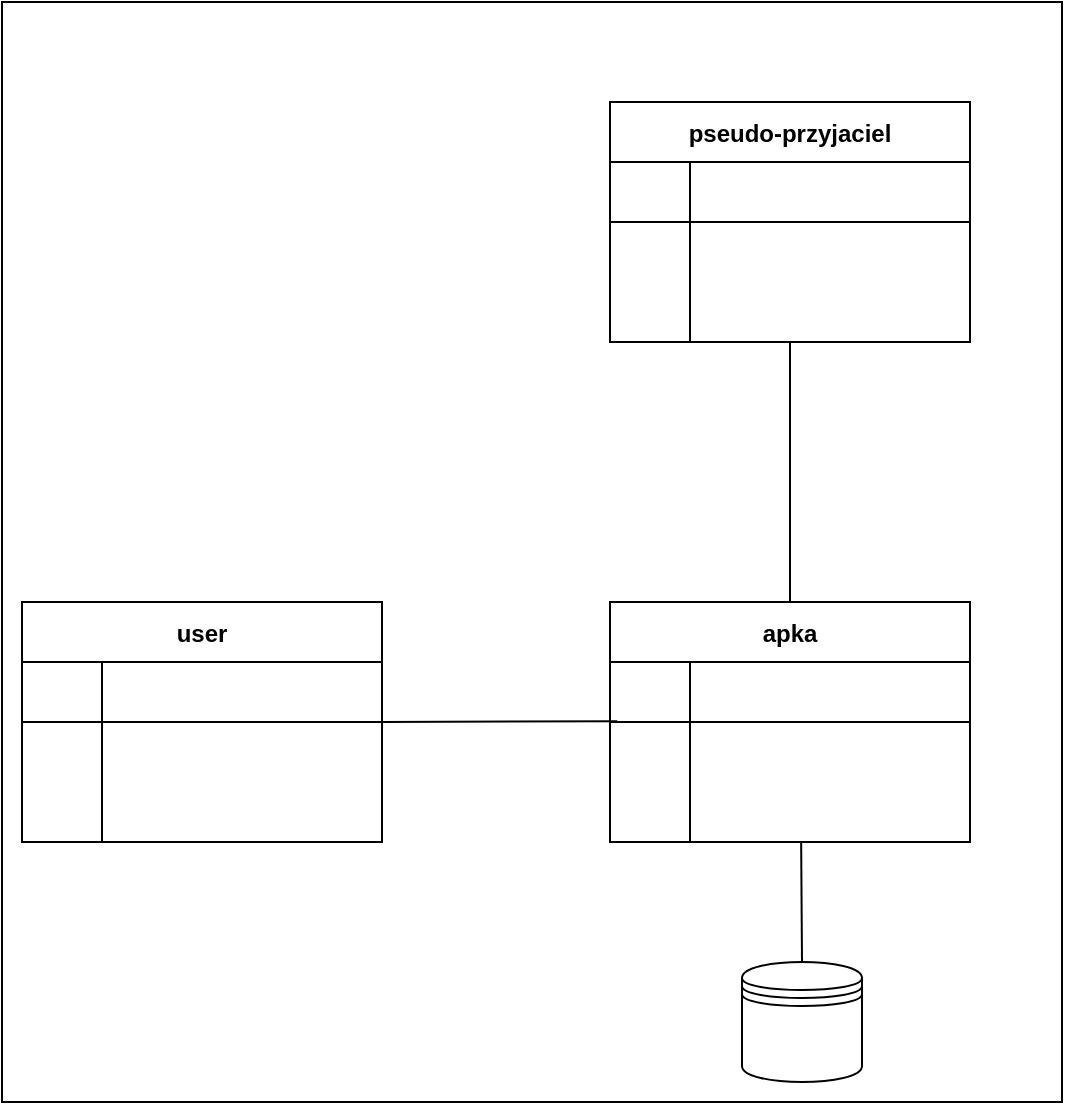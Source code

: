 <mxfile version="15.8.8" type="device"><diagram id="A4pZKnP3bgvyqFlx9PBE" name="Page-1"><mxGraphModel dx="1038" dy="1748" grid="1" gridSize="10" guides="1" tooltips="1" connect="1" arrows="1" fold="1" page="1" pageScale="1" pageWidth="827" pageHeight="1169" math="0" shadow="0"><root><mxCell id="0"/><mxCell id="1" parent="0"/><mxCell id="HQ4p00p7IpcMCug2-yBE-41" value="" style="rounded=0;whiteSpace=wrap;html=1;" vertex="1" parent="1"><mxGeometry x="20" y="-700" width="530" height="550" as="geometry"/></mxCell><mxCell id="HQ4p00p7IpcMCug2-yBE-4" value="apka" style="shape=table;startSize=30;container=1;collapsible=0;childLayout=tableLayout;fixedRows=1;rowLines=0;fontStyle=1;align=center;pointerEvents=1;" vertex="1" parent="1"><mxGeometry x="324" y="-400" width="180" height="120" as="geometry"/></mxCell><mxCell id="HQ4p00p7IpcMCug2-yBE-5" value="" style="shape=partialRectangle;html=1;whiteSpace=wrap;collapsible=0;dropTarget=0;pointerEvents=1;fillColor=none;top=0;left=0;bottom=1;right=0;points=[[0,0.5],[1,0.5]];portConstraint=eastwest;" vertex="1" parent="HQ4p00p7IpcMCug2-yBE-4"><mxGeometry y="30" width="180" height="30" as="geometry"/></mxCell><mxCell id="HQ4p00p7IpcMCug2-yBE-6" value="" style="shape=partialRectangle;html=1;whiteSpace=wrap;connectable=0;fillColor=none;top=0;left=0;bottom=0;right=0;overflow=hidden;pointerEvents=1;" vertex="1" parent="HQ4p00p7IpcMCug2-yBE-5"><mxGeometry width="40" height="30" as="geometry"><mxRectangle width="40" height="30" as="alternateBounds"/></mxGeometry></mxCell><mxCell id="HQ4p00p7IpcMCug2-yBE-7" value="" style="shape=partialRectangle;html=1;whiteSpace=wrap;connectable=0;fillColor=none;top=0;left=0;bottom=0;right=0;align=left;spacingLeft=6;overflow=hidden;pointerEvents=1;" vertex="1" parent="HQ4p00p7IpcMCug2-yBE-5"><mxGeometry x="40" width="140" height="30" as="geometry"><mxRectangle width="140" height="30" as="alternateBounds"/></mxGeometry></mxCell><mxCell id="HQ4p00p7IpcMCug2-yBE-8" value="" style="shape=partialRectangle;html=1;whiteSpace=wrap;collapsible=0;dropTarget=0;pointerEvents=1;fillColor=none;top=0;left=0;bottom=0;right=0;points=[[0,0.5],[1,0.5]];portConstraint=eastwest;" vertex="1" parent="HQ4p00p7IpcMCug2-yBE-4"><mxGeometry y="60" width="180" height="30" as="geometry"/></mxCell><mxCell id="HQ4p00p7IpcMCug2-yBE-9" value="" style="shape=partialRectangle;html=1;whiteSpace=wrap;connectable=0;fillColor=none;top=0;left=0;bottom=0;right=0;overflow=hidden;pointerEvents=1;" vertex="1" parent="HQ4p00p7IpcMCug2-yBE-8"><mxGeometry width="40" height="30" as="geometry"><mxRectangle width="40" height="30" as="alternateBounds"/></mxGeometry></mxCell><mxCell id="HQ4p00p7IpcMCug2-yBE-10" value="" style="shape=partialRectangle;html=1;whiteSpace=wrap;connectable=0;fillColor=none;top=0;left=0;bottom=0;right=0;align=left;spacingLeft=6;overflow=hidden;pointerEvents=1;" vertex="1" parent="HQ4p00p7IpcMCug2-yBE-8"><mxGeometry x="40" width="140" height="30" as="geometry"><mxRectangle width="140" height="30" as="alternateBounds"/></mxGeometry></mxCell><mxCell id="HQ4p00p7IpcMCug2-yBE-11" value="" style="shape=partialRectangle;html=1;whiteSpace=wrap;collapsible=0;dropTarget=0;pointerEvents=1;fillColor=none;top=0;left=0;bottom=0;right=0;points=[[0,0.5],[1,0.5]];portConstraint=eastwest;" vertex="1" parent="HQ4p00p7IpcMCug2-yBE-4"><mxGeometry y="90" width="180" height="30" as="geometry"/></mxCell><mxCell id="HQ4p00p7IpcMCug2-yBE-12" value="" style="shape=partialRectangle;html=1;whiteSpace=wrap;connectable=0;fillColor=none;top=0;left=0;bottom=0;right=0;overflow=hidden;pointerEvents=1;" vertex="1" parent="HQ4p00p7IpcMCug2-yBE-11"><mxGeometry width="40" height="30" as="geometry"><mxRectangle width="40" height="30" as="alternateBounds"/></mxGeometry></mxCell><mxCell id="HQ4p00p7IpcMCug2-yBE-13" value="" style="shape=partialRectangle;html=1;whiteSpace=wrap;connectable=0;fillColor=none;top=0;left=0;bottom=0;right=0;align=left;spacingLeft=6;overflow=hidden;pointerEvents=1;" vertex="1" parent="HQ4p00p7IpcMCug2-yBE-11"><mxGeometry x="40" width="140" height="30" as="geometry"><mxRectangle width="140" height="30" as="alternateBounds"/></mxGeometry></mxCell><mxCell id="HQ4p00p7IpcMCug2-yBE-14" value="" style="endArrow=none;html=1;rounded=0;exitX=0.5;exitY=0;exitDx=0;exitDy=0;" edge="1" parent="1" source="HQ4p00p7IpcMCug2-yBE-4" target="HQ4p00p7IpcMCug2-yBE-22"><mxGeometry width="50" height="50" relative="1" as="geometry"><mxPoint x="390" y="-430" as="sourcePoint"/><mxPoint x="409" y="-520" as="targetPoint"/></mxGeometry></mxCell><mxCell id="HQ4p00p7IpcMCug2-yBE-15" value="pseudo-przyjaciel" style="shape=table;startSize=30;container=1;collapsible=0;childLayout=tableLayout;fixedRows=1;rowLines=0;fontStyle=1;align=center;pointerEvents=1;" vertex="1" parent="1"><mxGeometry x="324" y="-650" width="180" height="120" as="geometry"/></mxCell><mxCell id="HQ4p00p7IpcMCug2-yBE-16" value="" style="shape=partialRectangle;html=1;whiteSpace=wrap;collapsible=0;dropTarget=0;pointerEvents=1;fillColor=none;top=0;left=0;bottom=1;right=0;points=[[0,0.5],[1,0.5]];portConstraint=eastwest;" vertex="1" parent="HQ4p00p7IpcMCug2-yBE-15"><mxGeometry y="30" width="180" height="30" as="geometry"/></mxCell><mxCell id="HQ4p00p7IpcMCug2-yBE-17" value="" style="shape=partialRectangle;html=1;whiteSpace=wrap;connectable=0;fillColor=none;top=0;left=0;bottom=0;right=0;overflow=hidden;pointerEvents=1;" vertex="1" parent="HQ4p00p7IpcMCug2-yBE-16"><mxGeometry width="40" height="30" as="geometry"><mxRectangle width="40" height="30" as="alternateBounds"/></mxGeometry></mxCell><mxCell id="HQ4p00p7IpcMCug2-yBE-18" value="" style="shape=partialRectangle;html=1;whiteSpace=wrap;connectable=0;fillColor=none;top=0;left=0;bottom=0;right=0;align=left;spacingLeft=6;overflow=hidden;pointerEvents=1;" vertex="1" parent="HQ4p00p7IpcMCug2-yBE-16"><mxGeometry x="40" width="140" height="30" as="geometry"><mxRectangle width="140" height="30" as="alternateBounds"/></mxGeometry></mxCell><mxCell id="HQ4p00p7IpcMCug2-yBE-19" value="" style="shape=partialRectangle;html=1;whiteSpace=wrap;collapsible=0;dropTarget=0;pointerEvents=1;fillColor=none;top=0;left=0;bottom=0;right=0;points=[[0,0.5],[1,0.5]];portConstraint=eastwest;" vertex="1" parent="HQ4p00p7IpcMCug2-yBE-15"><mxGeometry y="60" width="180" height="30" as="geometry"/></mxCell><mxCell id="HQ4p00p7IpcMCug2-yBE-20" value="" style="shape=partialRectangle;html=1;whiteSpace=wrap;connectable=0;fillColor=none;top=0;left=0;bottom=0;right=0;overflow=hidden;pointerEvents=1;" vertex="1" parent="HQ4p00p7IpcMCug2-yBE-19"><mxGeometry width="40" height="30" as="geometry"><mxRectangle width="40" height="30" as="alternateBounds"/></mxGeometry></mxCell><mxCell id="HQ4p00p7IpcMCug2-yBE-21" value="" style="shape=partialRectangle;html=1;whiteSpace=wrap;connectable=0;fillColor=none;top=0;left=0;bottom=0;right=0;align=left;spacingLeft=6;overflow=hidden;pointerEvents=1;" vertex="1" parent="HQ4p00p7IpcMCug2-yBE-19"><mxGeometry x="40" width="140" height="30" as="geometry"><mxRectangle width="140" height="30" as="alternateBounds"/></mxGeometry></mxCell><mxCell id="HQ4p00p7IpcMCug2-yBE-22" value="" style="shape=partialRectangle;html=1;whiteSpace=wrap;collapsible=0;dropTarget=0;pointerEvents=1;fillColor=none;top=0;left=0;bottom=0;right=0;points=[[0,0.5],[1,0.5]];portConstraint=eastwest;" vertex="1" parent="HQ4p00p7IpcMCug2-yBE-15"><mxGeometry y="90" width="180" height="30" as="geometry"/></mxCell><mxCell id="HQ4p00p7IpcMCug2-yBE-23" value="" style="shape=partialRectangle;html=1;whiteSpace=wrap;connectable=0;fillColor=none;top=0;left=0;bottom=0;right=0;overflow=hidden;pointerEvents=1;" vertex="1" parent="HQ4p00p7IpcMCug2-yBE-22"><mxGeometry width="40" height="30" as="geometry"><mxRectangle width="40" height="30" as="alternateBounds"/></mxGeometry></mxCell><mxCell id="HQ4p00p7IpcMCug2-yBE-24" value="" style="shape=partialRectangle;html=1;whiteSpace=wrap;connectable=0;fillColor=none;top=0;left=0;bottom=0;right=0;align=left;spacingLeft=6;overflow=hidden;pointerEvents=1;" vertex="1" parent="HQ4p00p7IpcMCug2-yBE-22"><mxGeometry x="40" width="140" height="30" as="geometry"><mxRectangle width="140" height="30" as="alternateBounds"/></mxGeometry></mxCell><mxCell id="HQ4p00p7IpcMCug2-yBE-28" value="user" style="shape=table;startSize=30;container=1;collapsible=0;childLayout=tableLayout;fixedRows=1;rowLines=0;fontStyle=1;align=center;pointerEvents=1;" vertex="1" parent="1"><mxGeometry x="30" y="-400" width="180" height="120" as="geometry"/></mxCell><mxCell id="HQ4p00p7IpcMCug2-yBE-29" value="" style="shape=partialRectangle;html=1;whiteSpace=wrap;collapsible=0;dropTarget=0;pointerEvents=1;fillColor=none;top=0;left=0;bottom=1;right=0;points=[[0,0.5],[1,0.5]];portConstraint=eastwest;" vertex="1" parent="HQ4p00p7IpcMCug2-yBE-28"><mxGeometry y="30" width="180" height="30" as="geometry"/></mxCell><mxCell id="HQ4p00p7IpcMCug2-yBE-30" value="" style="shape=partialRectangle;html=1;whiteSpace=wrap;connectable=0;fillColor=none;top=0;left=0;bottom=0;right=0;overflow=hidden;pointerEvents=1;" vertex="1" parent="HQ4p00p7IpcMCug2-yBE-29"><mxGeometry width="40" height="30" as="geometry"><mxRectangle width="40" height="30" as="alternateBounds"/></mxGeometry></mxCell><mxCell id="HQ4p00p7IpcMCug2-yBE-31" value="" style="shape=partialRectangle;html=1;whiteSpace=wrap;connectable=0;fillColor=none;top=0;left=0;bottom=0;right=0;align=left;spacingLeft=6;overflow=hidden;pointerEvents=1;" vertex="1" parent="HQ4p00p7IpcMCug2-yBE-29"><mxGeometry x="40" width="140" height="30" as="geometry"><mxRectangle width="140" height="30" as="alternateBounds"/></mxGeometry></mxCell><mxCell id="HQ4p00p7IpcMCug2-yBE-32" value="" style="shape=partialRectangle;html=1;whiteSpace=wrap;collapsible=0;dropTarget=0;pointerEvents=1;fillColor=none;top=0;left=0;bottom=0;right=0;points=[[0,0.5],[1,0.5]];portConstraint=eastwest;" vertex="1" parent="HQ4p00p7IpcMCug2-yBE-28"><mxGeometry y="60" width="180" height="30" as="geometry"/></mxCell><mxCell id="HQ4p00p7IpcMCug2-yBE-33" value="" style="shape=partialRectangle;html=1;whiteSpace=wrap;connectable=0;fillColor=none;top=0;left=0;bottom=0;right=0;overflow=hidden;pointerEvents=1;" vertex="1" parent="HQ4p00p7IpcMCug2-yBE-32"><mxGeometry width="40" height="30" as="geometry"><mxRectangle width="40" height="30" as="alternateBounds"/></mxGeometry></mxCell><mxCell id="HQ4p00p7IpcMCug2-yBE-34" value="" style="shape=partialRectangle;html=1;whiteSpace=wrap;connectable=0;fillColor=none;top=0;left=0;bottom=0;right=0;align=left;spacingLeft=6;overflow=hidden;pointerEvents=1;" vertex="1" parent="HQ4p00p7IpcMCug2-yBE-32"><mxGeometry x="40" width="140" height="30" as="geometry"><mxRectangle width="140" height="30" as="alternateBounds"/></mxGeometry></mxCell><mxCell id="HQ4p00p7IpcMCug2-yBE-35" value="" style="shape=partialRectangle;html=1;whiteSpace=wrap;collapsible=0;dropTarget=0;pointerEvents=1;fillColor=none;top=0;left=0;bottom=0;right=0;points=[[0,0.5],[1,0.5]];portConstraint=eastwest;" vertex="1" parent="HQ4p00p7IpcMCug2-yBE-28"><mxGeometry y="90" width="180" height="30" as="geometry"/></mxCell><mxCell id="HQ4p00p7IpcMCug2-yBE-36" value="" style="shape=partialRectangle;html=1;whiteSpace=wrap;connectable=0;fillColor=none;top=0;left=0;bottom=0;right=0;overflow=hidden;pointerEvents=1;" vertex="1" parent="HQ4p00p7IpcMCug2-yBE-35"><mxGeometry width="40" height="30" as="geometry"><mxRectangle width="40" height="30" as="alternateBounds"/></mxGeometry></mxCell><mxCell id="HQ4p00p7IpcMCug2-yBE-37" value="" style="shape=partialRectangle;html=1;whiteSpace=wrap;connectable=0;fillColor=none;top=0;left=0;bottom=0;right=0;align=left;spacingLeft=6;overflow=hidden;pointerEvents=1;" vertex="1" parent="HQ4p00p7IpcMCug2-yBE-35"><mxGeometry x="40" width="140" height="30" as="geometry"><mxRectangle width="140" height="30" as="alternateBounds"/></mxGeometry></mxCell><mxCell id="HQ4p00p7IpcMCug2-yBE-38" value="" style="endArrow=none;html=1;rounded=0;exitX=0.02;exitY=-0.013;exitDx=0;exitDy=0;exitPerimeter=0;" edge="1" parent="1" source="HQ4p00p7IpcMCug2-yBE-8"><mxGeometry width="50" height="50" relative="1" as="geometry"><mxPoint x="390" y="-340" as="sourcePoint"/><mxPoint x="210" y="-340" as="targetPoint"/></mxGeometry></mxCell><mxCell id="HQ4p00p7IpcMCug2-yBE-39" value="" style="endArrow=none;html=1;rounded=0;entryX=0.531;entryY=1.013;entryDx=0;entryDy=0;entryPerimeter=0;" edge="1" parent="1" target="HQ4p00p7IpcMCug2-yBE-11"><mxGeometry width="50" height="50" relative="1" as="geometry"><mxPoint x="420" y="-220" as="sourcePoint"/><mxPoint x="440" y="-300" as="targetPoint"/></mxGeometry></mxCell><mxCell id="HQ4p00p7IpcMCug2-yBE-40" value="" style="shape=datastore;whiteSpace=wrap;html=1;" vertex="1" parent="1"><mxGeometry x="390" y="-220" width="60" height="60" as="geometry"/></mxCell></root></mxGraphModel></diagram></mxfile>